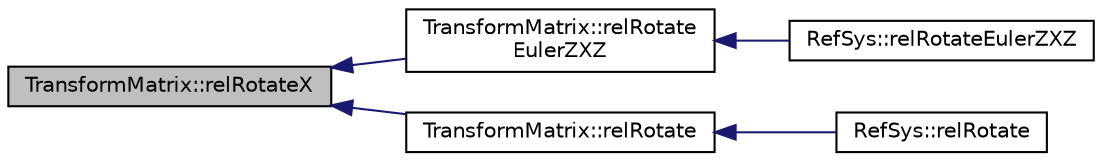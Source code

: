 digraph "TransformMatrix::relRotateX"
{
  edge [fontname="Helvetica",fontsize="10",labelfontname="Helvetica",labelfontsize="10"];
  node [fontname="Helvetica",fontsize="10",shape=record];
  rankdir="LR";
  Node1 [label="TransformMatrix::relRotateX",height=0.2,width=0.4,color="black", fillcolor="grey75", style="filled" fontcolor="black"];
  Node1 -> Node2 [dir="back",color="midnightblue",fontsize="10",style="solid",fontname="Helvetica"];
  Node2 [label="TransformMatrix::relRotate\lEulerZXZ",height=0.2,width=0.4,color="black", fillcolor="white", style="filled",URL="$classTransformMatrix.html#aa4a1f915ff428d0e3bb9fa43dd0974b5",tooltip="Applies an Euler rotation around z, x&#39;, z&#39;&#39; Applies three rotations around z, x&#39; and z&#39;&#39;..."];
  Node2 -> Node3 [dir="back",color="midnightblue",fontsize="10",style="solid",fontname="Helvetica"];
  Node3 [label="RefSys::relRotateEulerZXZ",height=0.2,width=0.4,color="black", fillcolor="white", style="filled",URL="$classRefSys.html#a98574be4d68cc6e691df898596009335",tooltip="Rotates the reference system This methods rotates the reference system with the Euler ZXZ angles..."];
  Node1 -> Node4 [dir="back",color="midnightblue",fontsize="10",style="solid",fontname="Helvetica"];
  Node4 [label="TransformMatrix::relRotate",height=0.2,width=0.4,color="black", fillcolor="white", style="filled",URL="$classTransformMatrix.html#a00dc5a7c72440944e3fde54dde9bfb5d",tooltip="Applies a Roll-Pitch-Yaw rotation around x, y, z Applies three rotations around the fixed reference s..."];
  Node4 -> Node5 [dir="back",color="midnightblue",fontsize="10",style="solid",fontname="Helvetica"];
  Node5 [label="RefSys::relRotate",height=0.2,width=0.4,color="black", fillcolor="white", style="filled",URL="$classRefSys.html#a0d9f1e184254e14464040e22da66b2cf",tooltip="Rotates the reference system This methods rotates the reference system The origin is kept unmoved..."];
}
